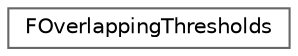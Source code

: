 digraph "Graphical Class Hierarchy"
{
 // INTERACTIVE_SVG=YES
 // LATEX_PDF_SIZE
  bgcolor="transparent";
  edge [fontname=Helvetica,fontsize=10,labelfontname=Helvetica,labelfontsize=10];
  node [fontname=Helvetica,fontsize=10,shape=box,height=0.2,width=0.4];
  rankdir="LR";
  Node0 [id="Node000000",label="FOverlappingThresholds",height=0.2,width=0.4,color="grey40", fillcolor="white", style="filled",URL="$da/d86/structFOverlappingThresholds.html",tooltip=" "];
}
